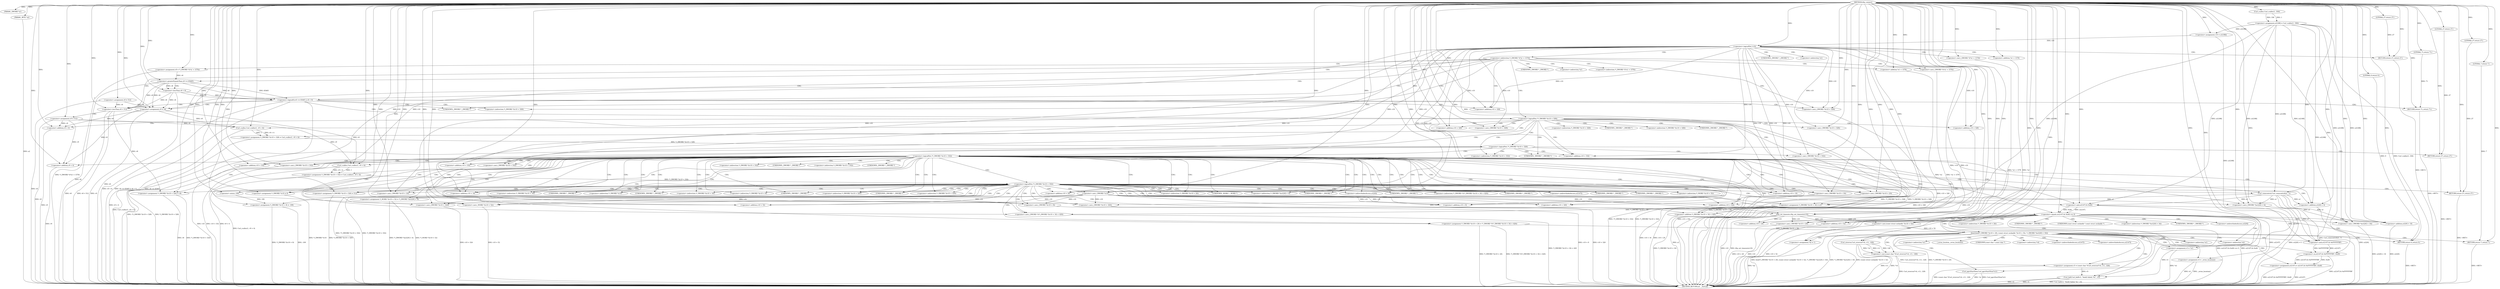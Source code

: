 digraph tftp_connect {  
"1000108" [label = "(METHOD,tftp_connect)" ]
"1000389" [label = "(METHOD_RETURN,int __fastcall)" ]
"1000109" [label = "(PARAM,_DWORD *a1)" ]
"1000110" [label = "(PARAM,_BYTE *a2)" ]
"1000119" [label = "(<operator>.assignment,v8 = 512)" ]
"1000122" [label = "(<operator>.assignment,a1[188] = Curl_ccalloc(1, 336))" ]
"1000126" [label = "(Curl_ccalloc,Curl_ccalloc(1, 336))" ]
"1000129" [label = "(<operator>.assignment,v10 = a1[188])" ]
"1000135" [label = "(<operator>.logicalNot,!v10)" ]
"1000137" [label = "(RETURN,return 27;,return 27;)" ]
"1000138" [label = "(LITERAL,27,return 27;)" ]
"1000141" [label = "(<operator>.cast,(_DWORD *)(*a1 + 1576))" ]
"1000143" [label = "(<operator>.addition,*a1 + 1576)" ]
"1000148" [label = "(<operator>.assignment,v8 = *(_DWORD *)(*a1 + 1576))" ]
"1000151" [label = "(<operator>.cast,(_DWORD *)(*a1 + 1576))" ]
"1000153" [label = "(<operator>.addition,*a1 + 1576)" ]
"1000158" [label = "(<operator>.logicalOr,v8 >= 65465 || v8 < 8)" ]
"1000159" [label = "(<operator>.greaterEqualsThan,v8 >= 65465)" ]
"1000162" [label = "(<operator>.lessThan,v8 < 8)" ]
"1000165" [label = "(RETURN,return 71;,return 71;)" ]
"1000166" [label = "(LITERAL,71,return 71;)" ]
"1000167" [label = "(<operator>.assignment,v9 = v8)" ]
"1000171" [label = "(<operator>.lessThan,v8 < 512)" ]
"1000174" [label = "(<operator>.assignment,v9 = 512)" ]
"1000178" [label = "(<operator>.logicalNot,!*(_DWORD *)(v10 + 328))" ]
"1000180" [label = "(<operator>.cast,(_DWORD *)(v10 + 328))" ]
"1000182" [label = "(<operator>.addition,v10 + 328)" ]
"1000186" [label = "(<operator>.assignment,*(_DWORD *)(v10 + 328) = Curl_ccalloc(1, v9 + 4))" ]
"1000188" [label = "(<operator>.cast,(_DWORD *)(v10 + 328))" ]
"1000190" [label = "(<operator>.addition,v10 + 328)" ]
"1000193" [label = "(Curl_ccalloc,Curl_ccalloc(1, v9 + 4))" ]
"1000195" [label = "(<operator>.addition,v9 + 4)" ]
"1000199" [label = "(<operator>.logicalNot,!*(_DWORD *)(v10 + 328))" ]
"1000201" [label = "(<operator>.cast,(_DWORD *)(v10 + 328))" ]
"1000203" [label = "(<operator>.addition,v10 + 328)" ]
"1000206" [label = "(RETURN,return 27;,return 27;)" ]
"1000207" [label = "(LITERAL,27,return 27;)" ]
"1000209" [label = "(<operator>.logicalNot,!*(_DWORD *)(v10 + 332))" ]
"1000211" [label = "(<operator>.cast,(_DWORD *)(v10 + 332))" ]
"1000213" [label = "(<operator>.addition,v10 + 332)" ]
"1000217" [label = "(<operator>.assignment,*(_DWORD *)(v10 + 332) = Curl_ccalloc(1, v9 + 4))" ]
"1000219" [label = "(<operator>.cast,(_DWORD *)(v10 + 332))" ]
"1000221" [label = "(<operator>.addition,v10 + 332)" ]
"1000224" [label = "(Curl_ccalloc,Curl_ccalloc(1, v9 + 4))" ]
"1000226" [label = "(<operator>.addition,v9 + 4)" ]
"1000230" [label = "(<operator>.logicalNot,!*(_DWORD *)(v10 + 332))" ]
"1000232" [label = "(<operator>.cast,(_DWORD *)(v10 + 332))" ]
"1000234" [label = "(<operator>.addition,v10 + 332)" ]
"1000237" [label = "(RETURN,return 27;,return 27;)" ]
"1000238" [label = "(LITERAL,27,return 27;)" ]
"1000239" [label = "(Curl_conncontrol,Curl_conncontrol(a1, 1))" ]
"1000242" [label = "(<operator>.assignment,*(_DWORD *)(v10 + 16) = a1)" ]
"1000244" [label = "(<operator>.cast,(_DWORD *)(v10 + 16))" ]
"1000246" [label = "(<operator>.addition,v10 + 16)" ]
"1000250" [label = "(<operator>.assignment,*(_DWORD *)(v10 + 20) = *(_DWORD *)(*(_DWORD *)(v10 + 16) + 420))" ]
"1000252" [label = "(<operator>.cast,(_DWORD *)(v10 + 20))" ]
"1000254" [label = "(<operator>.addition,v10 + 20)" ]
"1000258" [label = "(<operator>.cast,(_DWORD *)(*(_DWORD *)(v10 + 16) + 420))" ]
"1000260" [label = "(<operator>.addition,*(_DWORD *)(v10 + 16) + 420)" ]
"1000262" [label = "(<operator>.cast,(_DWORD *)(v10 + 16))" ]
"1000264" [label = "(<operator>.addition,v10 + 16)" ]
"1000268" [label = "(<operator>.assignment,*(_DWORD *)v10 = 0)" ]
"1000270" [label = "(<operator>.cast,(_DWORD *)v10)" ]
"1000274" [label = "(<operator>.assignment,*(_DWORD *)(v10 + 8) = -100)" ]
"1000276" [label = "(<operator>.cast,(_DWORD *)(v10 + 8))" ]
"1000278" [label = "(<operator>.addition,v10 + 8)" ]
"1000281" [label = "(<operator>.minus,-100)" ]
"1000283" [label = "(<operator>.assignment,*(_DWORD *)(v10 + 320) = 512)" ]
"1000285" [label = "(<operator>.cast,(_DWORD *)(v10 + 320))" ]
"1000287" [label = "(<operator>.addition,v10 + 320)" ]
"1000291" [label = "(<operator>.assignment,*(_DWORD *)(v10 + 324) = v8)" ]
"1000293" [label = "(<operator>.cast,(_DWORD *)(v10 + 324))" ]
"1000295" [label = "(<operator>.addition,v10 + 324)" ]
"1000299" [label = "(<operator>.assignment,*(_WORD *)(v10 + 52) = *(_DWORD *)(a1[20] + 4))" ]
"1000301" [label = "(<operator>.cast,(_WORD *)(v10 + 52))" ]
"1000303" [label = "(<operator>.addition,v10 + 52)" ]
"1000307" [label = "(<operator>.cast,(_DWORD *)(a1[20] + 4))" ]
"1000309" [label = "(<operator>.addition,a1[20] + 4)" ]
"1000314" [label = "(tftp_set_timeouts,tftp_set_timeouts(v10))" ]
"1000317" [label = "(<operator>.equals,(a1[147] & 0x40) == 0)" ]
"1000318" [label = "(<operator>.and,a1[147] & 0x40)" ]
"1000326" [label = "(bind,bind(*(_DWORD *)(v10 + 20), (const struct sockaddr *)(v10 + 52), *(_DWORD *)(a1[20] + 16)))" ]
"1000328" [label = "(<operator>.cast,(_DWORD *)(v10 + 20))" ]
"1000330" [label = "(<operator>.addition,v10 + 20)" ]
"1000333" [label = "(<operator>.cast,(const struct sockaddr *)(v10 + 52))" ]
"1000335" [label = "(<operator>.addition,v10 + 52)" ]
"1000339" [label = "(<operator>.cast,(_DWORD *)(a1[20] + 16))" ]
"1000341" [label = "(<operator>.addition,a1[20] + 16)" ]
"1000347" [label = "(<operator>.assignment,v3 = *a1)" ]
"1000351" [label = "(<operator>.assignment,v4 = _errno_location())" ]
"1000354" [label = "(<operator>.assignment,v5 = (const char *)Curl_strerror(*v4, v11, 128))" ]
"1000356" [label = "(<operator>.cast,(const char *)Curl_strerror(*v4, v11, 128))" ]
"1000358" [label = "(Curl_strerror,Curl_strerror(*v4, v11, 128))" ]
"1000363" [label = "(Curl_failf,Curl_failf(v3, \"bind() failed; %s\", v5))" ]
"1000367" [label = "(RETURN,return 7;,return 7;)" ]
"1000368" [label = "(LITERAL,7,return 7;)" ]
"1000369" [label = "(<operator>.assignment,a1[147] = a1[147] & 0xFFFFFFBF | 0x40)" ]
"1000373" [label = "(<operator>.or,a1[147] & 0xFFFFFFBF | 0x40)" ]
"1000374" [label = "(<operator>.and,a1[147] & 0xFFFFFFBF)" ]
"1000380" [label = "(Curl_pgrsStartNow,Curl_pgrsStartNow(*a1))" ]
"1000383" [label = "(<operator>.assignment,*a2 = 1)" ]
"1000387" [label = "(RETURN,return 0;,return 0;)" ]
"1000388" [label = "(LITERAL,0,return 0;)" ]
"1000140" [label = "(<operator>.indirection,*(_DWORD *)(*a1 + 1576))" ]
"1000142" [label = "(UNKNOWN,_DWORD *,_DWORD *)" ]
"1000144" [label = "(<operator>.indirection,*a1)" ]
"1000150" [label = "(<operator>.indirection,*(_DWORD *)(*a1 + 1576))" ]
"1000152" [label = "(UNKNOWN,_DWORD *,_DWORD *)" ]
"1000154" [label = "(<operator>.indirection,*a1)" ]
"1000179" [label = "(<operator>.indirection,*(_DWORD *)(v10 + 328))" ]
"1000181" [label = "(UNKNOWN,_DWORD *,_DWORD *)" ]
"1000187" [label = "(<operator>.indirection,*(_DWORD *)(v10 + 328))" ]
"1000189" [label = "(UNKNOWN,_DWORD *,_DWORD *)" ]
"1000200" [label = "(<operator>.indirection,*(_DWORD *)(v10 + 328))" ]
"1000202" [label = "(UNKNOWN,_DWORD *,_DWORD *)" ]
"1000210" [label = "(<operator>.indirection,*(_DWORD *)(v10 + 332))" ]
"1000212" [label = "(UNKNOWN,_DWORD *,_DWORD *)" ]
"1000218" [label = "(<operator>.indirection,*(_DWORD *)(v10 + 332))" ]
"1000220" [label = "(UNKNOWN,_DWORD *,_DWORD *)" ]
"1000231" [label = "(<operator>.indirection,*(_DWORD *)(v10 + 332))" ]
"1000233" [label = "(UNKNOWN,_DWORD *,_DWORD *)" ]
"1000243" [label = "(<operator>.indirection,*(_DWORD *)(v10 + 16))" ]
"1000245" [label = "(UNKNOWN,_DWORD *,_DWORD *)" ]
"1000251" [label = "(<operator>.indirection,*(_DWORD *)(v10 + 20))" ]
"1000253" [label = "(UNKNOWN,_DWORD *,_DWORD *)" ]
"1000257" [label = "(<operator>.indirection,*(_DWORD *)(*(_DWORD *)(v10 + 16) + 420))" ]
"1000259" [label = "(UNKNOWN,_DWORD *,_DWORD *)" ]
"1000261" [label = "(<operator>.indirection,*(_DWORD *)(v10 + 16))" ]
"1000263" [label = "(UNKNOWN,_DWORD *,_DWORD *)" ]
"1000269" [label = "(<operator>.indirection,*(_DWORD *)v10)" ]
"1000271" [label = "(UNKNOWN,_DWORD *,_DWORD *)" ]
"1000275" [label = "(<operator>.indirection,*(_DWORD *)(v10 + 8))" ]
"1000277" [label = "(UNKNOWN,_DWORD *,_DWORD *)" ]
"1000284" [label = "(<operator>.indirection,*(_DWORD *)(v10 + 320))" ]
"1000286" [label = "(UNKNOWN,_DWORD *,_DWORD *)" ]
"1000292" [label = "(<operator>.indirection,*(_DWORD *)(v10 + 324))" ]
"1000294" [label = "(UNKNOWN,_DWORD *,_DWORD *)" ]
"1000300" [label = "(<operator>.indirection,*(_WORD *)(v10 + 52))" ]
"1000302" [label = "(UNKNOWN,_WORD *,_WORD *)" ]
"1000306" [label = "(<operator>.indirection,*(_DWORD *)(a1[20] + 4))" ]
"1000308" [label = "(UNKNOWN,_DWORD *,_DWORD *)" ]
"1000310" [label = "(<operator>.indirectIndexAccess,a1[20])" ]
"1000319" [label = "(<operator>.indirectIndexAccess,a1[147])" ]
"1000327" [label = "(<operator>.indirection,*(_DWORD *)(v10 + 20))" ]
"1000329" [label = "(UNKNOWN,_DWORD *,_DWORD *)" ]
"1000334" [label = "(UNKNOWN,const struct sockaddr *,const struct sockaddr *)" ]
"1000338" [label = "(<operator>.indirection,*(_DWORD *)(a1[20] + 16))" ]
"1000340" [label = "(UNKNOWN,_DWORD *,_DWORD *)" ]
"1000342" [label = "(<operator>.indirectIndexAccess,a1[20])" ]
"1000349" [label = "(<operator>.indirection,*a1)" ]
"1000353" [label = "(_errno_location,_errno_location())" ]
"1000357" [label = "(UNKNOWN,const char *,const char *)" ]
"1000359" [label = "(<operator>.indirection,*v4)" ]
"1000370" [label = "(<operator>.indirectIndexAccess,a1[147])" ]
"1000375" [label = "(<operator>.indirectIndexAccess,a1[147])" ]
"1000381" [label = "(<operator>.indirection,*a1)" ]
"1000384" [label = "(<operator>.indirection,*a2)" ]
  "1000206" -> "1000389"  [ label = "DDG: <RET>"] 
  "1000158" -> "1000389"  [ label = "DDG: v8 >= 65465 || v8 < 8"] 
  "1000258" -> "1000389"  [ label = "DDG: *(_DWORD *)(v10 + 16) + 420"] 
  "1000326" -> "1000389"  [ label = "DDG: *(_DWORD *)(v10 + 20)"] 
  "1000143" -> "1000389"  [ label = "DDG: *a1"] 
  "1000135" -> "1000389"  [ label = "DDG: v10"] 
  "1000141" -> "1000389"  [ label = "DDG: *a1 + 1576"] 
  "1000341" -> "1000389"  [ label = "DDG: a1[20]"] 
  "1000373" -> "1000389"  [ label = "DDG: a1[147] & 0xFFFFFFBF"] 
  "1000199" -> "1000389"  [ label = "DDG: *(_DWORD *)(v10 + 328)"] 
  "1000293" -> "1000389"  [ label = "DDG: v10 + 324"] 
  "1000333" -> "1000389"  [ label = "DDG: v10 + 52"] 
  "1000199" -> "1000389"  [ label = "DDG: !*(_DWORD *)(v10 + 328)"] 
  "1000201" -> "1000389"  [ label = "DDG: v10 + 328"] 
  "1000119" -> "1000389"  [ label = "DDG: v8"] 
  "1000162" -> "1000389"  [ label = "DDG: v8"] 
  "1000351" -> "1000389"  [ label = "DDG: v4"] 
  "1000239" -> "1000389"  [ label = "DDG: Curl_conncontrol(a1, 1)"] 
  "1000328" -> "1000389"  [ label = "DDG: v10 + 20"] 
  "1000351" -> "1000389"  [ label = "DDG: _errno_location()"] 
  "1000318" -> "1000389"  [ label = "DDG: a1[147]"] 
  "1000268" -> "1000389"  [ label = "DDG: *(_DWORD *)v10"] 
  "1000211" -> "1000389"  [ label = "DDG: v10 + 332"] 
  "1000178" -> "1000389"  [ label = "DDG: !*(_DWORD *)(v10 + 328)"] 
  "1000230" -> "1000389"  [ label = "DDG: !*(_DWORD *)(v10 + 332)"] 
  "1000363" -> "1000389"  [ label = "DDG: v3"] 
  "1000380" -> "1000389"  [ label = "DDG: Curl_pgrsStartNow(*a1)"] 
  "1000232" -> "1000389"  [ label = "DDG: v10 + 332"] 
  "1000291" -> "1000389"  [ label = "DDG: v8"] 
  "1000354" -> "1000389"  [ label = "DDG: (const char *)Curl_strerror(*v4, v11, 128)"] 
  "1000383" -> "1000389"  [ label = "DDG: *a2"] 
  "1000369" -> "1000389"  [ label = "DDG: a1[147]"] 
  "1000224" -> "1000389"  [ label = "DDG: v9 + 4"] 
  "1000339" -> "1000389"  [ label = "DDG: a1[20] + 16"] 
  "1000110" -> "1000389"  [ label = "DDG: a2"] 
  "1000226" -> "1000389"  [ label = "DDG: v9"] 
  "1000151" -> "1000389"  [ label = "DDG: *a1 + 1576"] 
  "1000291" -> "1000389"  [ label = "DDG: *(_DWORD *)(v10 + 324)"] 
  "1000217" -> "1000389"  [ label = "DDG: Curl_ccalloc(1, v9 + 4)"] 
  "1000148" -> "1000389"  [ label = "DDG: *(_DWORD *)(*a1 + 1576)"] 
  "1000180" -> "1000389"  [ label = "DDG: v10 + 328"] 
  "1000309" -> "1000389"  [ label = "DDG: a1[20]"] 
  "1000203" -> "1000389"  [ label = "DDG: v10"] 
  "1000158" -> "1000389"  [ label = "DDG: v8 >= 65465"] 
  "1000358" -> "1000389"  [ label = "DDG: v11"] 
  "1000358" -> "1000389"  [ label = "DDG: *v4"] 
  "1000186" -> "1000389"  [ label = "DDG: Curl_ccalloc(1, v9 + 4)"] 
  "1000129" -> "1000389"  [ label = "DDG: a1[188]"] 
  "1000314" -> "1000389"  [ label = "DDG: tftp_set_timeouts(v10)"] 
  "1000274" -> "1000389"  [ label = "DDG: *(_DWORD *)(v10 + 8)"] 
  "1000242" -> "1000389"  [ label = "DDG: a1"] 
  "1000260" -> "1000389"  [ label = "DDG: *(_DWORD *)(v10 + 16)"] 
  "1000301" -> "1000389"  [ label = "DDG: v10 + 52"] 
  "1000363" -> "1000389"  [ label = "DDG: v5"] 
  "1000230" -> "1000389"  [ label = "DDG: *(_DWORD *)(v10 + 332)"] 
  "1000285" -> "1000389"  [ label = "DDG: v10 + 320"] 
  "1000317" -> "1000389"  [ label = "DDG: (a1[147] & 0x40) == 0"] 
  "1000347" -> "1000389"  [ label = "DDG: *a1"] 
  "1000209" -> "1000389"  [ label = "DDG: !*(_DWORD *)(v10 + 332)"] 
  "1000314" -> "1000389"  [ label = "DDG: v10"] 
  "1000250" -> "1000389"  [ label = "DDG: *(_DWORD *)(*(_DWORD *)(v10 + 16) + 420)"] 
  "1000171" -> "1000389"  [ label = "DDG: v8 < 512"] 
  "1000274" -> "1000389"  [ label = "DDG: -100"] 
  "1000135" -> "1000389"  [ label = "DDG: !v10"] 
  "1000122" -> "1000389"  [ label = "DDG: Curl_ccalloc(1, 336)"] 
  "1000299" -> "1000389"  [ label = "DDG: *(_DWORD *)(a1[20] + 4)"] 
  "1000335" -> "1000389"  [ label = "DDG: v10"] 
  "1000299" -> "1000389"  [ label = "DDG: *(_WORD *)(v10 + 52)"] 
  "1000178" -> "1000389"  [ label = "DDG: *(_DWORD *)(v10 + 328)"] 
  "1000195" -> "1000389"  [ label = "DDG: v9"] 
  "1000276" -> "1000389"  [ label = "DDG: v10 + 8"] 
  "1000363" -> "1000389"  [ label = "DDG: Curl_failf(v3, \"bind() failed; %s\", v5)"] 
  "1000262" -> "1000389"  [ label = "DDG: v10 + 16"] 
  "1000209" -> "1000389"  [ label = "DDG: *(_DWORD *)(v10 + 332)"] 
  "1000283" -> "1000389"  [ label = "DDG: *(_DWORD *)(v10 + 320)"] 
  "1000159" -> "1000389"  [ label = "DDG: v8"] 
  "1000252" -> "1000389"  [ label = "DDG: v10 + 20"] 
  "1000307" -> "1000389"  [ label = "DDG: a1[20] + 4"] 
  "1000193" -> "1000389"  [ label = "DDG: v9 + 4"] 
  "1000317" -> "1000389"  [ label = "DDG: a1[147] & 0x40"] 
  "1000326" -> "1000389"  [ label = "DDG: bind(*(_DWORD *)(v10 + 20), (const struct sockaddr *)(v10 + 52), *(_DWORD *)(a1[20] + 16))"] 
  "1000369" -> "1000389"  [ label = "DDG: a1[147] & 0xFFFFFFBF | 0x40"] 
  "1000171" -> "1000389"  [ label = "DDG: v8"] 
  "1000174" -> "1000389"  [ label = "DDG: v9"] 
  "1000153" -> "1000389"  [ label = "DDG: *a1"] 
  "1000380" -> "1000389"  [ label = "DDG: *a1"] 
  "1000326" -> "1000389"  [ label = "DDG: *(_DWORD *)(a1[20] + 16)"] 
  "1000356" -> "1000389"  [ label = "DDG: Curl_strerror(*v4, v11, 128)"] 
  "1000167" -> "1000389"  [ label = "DDG: v9"] 
  "1000158" -> "1000389"  [ label = "DDG: v8 < 8"] 
  "1000234" -> "1000389"  [ label = "DDG: v10"] 
  "1000250" -> "1000389"  [ label = "DDG: *(_DWORD *)(v10 + 20)"] 
  "1000326" -> "1000389"  [ label = "DDG: (const struct sockaddr *)(v10 + 52)"] 
  "1000367" -> "1000389"  [ label = "DDG: <RET>"] 
  "1000137" -> "1000389"  [ label = "DDG: <RET>"] 
  "1000165" -> "1000389"  [ label = "DDG: <RET>"] 
  "1000237" -> "1000389"  [ label = "DDG: <RET>"] 
  "1000387" -> "1000389"  [ label = "DDG: <RET>"] 
  "1000108" -> "1000109"  [ label = "DDG: "] 
  "1000108" -> "1000110"  [ label = "DDG: "] 
  "1000108" -> "1000119"  [ label = "DDG: "] 
  "1000126" -> "1000122"  [ label = "DDG: 1"] 
  "1000126" -> "1000122"  [ label = "DDG: 336"] 
  "1000108" -> "1000126"  [ label = "DDG: "] 
  "1000122" -> "1000129"  [ label = "DDG: a1[188]"] 
  "1000108" -> "1000129"  [ label = "DDG: "] 
  "1000129" -> "1000135"  [ label = "DDG: v10"] 
  "1000108" -> "1000135"  [ label = "DDG: "] 
  "1000138" -> "1000137"  [ label = "DDG: 27"] 
  "1000108" -> "1000137"  [ label = "DDG: "] 
  "1000108" -> "1000138"  [ label = "DDG: "] 
  "1000108" -> "1000141"  [ label = "DDG: "] 
  "1000108" -> "1000143"  [ label = "DDG: "] 
  "1000108" -> "1000148"  [ label = "DDG: "] 
  "1000108" -> "1000151"  [ label = "DDG: "] 
  "1000108" -> "1000153"  [ label = "DDG: "] 
  "1000159" -> "1000158"  [ label = "DDG: v8"] 
  "1000159" -> "1000158"  [ label = "DDG: 65465"] 
  "1000148" -> "1000159"  [ label = "DDG: v8"] 
  "1000108" -> "1000159"  [ label = "DDG: "] 
  "1000162" -> "1000158"  [ label = "DDG: v8"] 
  "1000162" -> "1000158"  [ label = "DDG: 8"] 
  "1000159" -> "1000162"  [ label = "DDG: v8"] 
  "1000108" -> "1000162"  [ label = "DDG: "] 
  "1000166" -> "1000165"  [ label = "DDG: 71"] 
  "1000108" -> "1000165"  [ label = "DDG: "] 
  "1000108" -> "1000166"  [ label = "DDG: "] 
  "1000159" -> "1000167"  [ label = "DDG: v8"] 
  "1000162" -> "1000167"  [ label = "DDG: v8"] 
  "1000119" -> "1000167"  [ label = "DDG: v8"] 
  "1000108" -> "1000167"  [ label = "DDG: "] 
  "1000108" -> "1000171"  [ label = "DDG: "] 
  "1000159" -> "1000171"  [ label = "DDG: v8"] 
  "1000162" -> "1000171"  [ label = "DDG: v8"] 
  "1000119" -> "1000171"  [ label = "DDG: v8"] 
  "1000108" -> "1000174"  [ label = "DDG: "] 
  "1000135" -> "1000180"  [ label = "DDG: v10"] 
  "1000108" -> "1000180"  [ label = "DDG: "] 
  "1000135" -> "1000182"  [ label = "DDG: v10"] 
  "1000108" -> "1000182"  [ label = "DDG: "] 
  "1000193" -> "1000186"  [ label = "DDG: 1"] 
  "1000193" -> "1000186"  [ label = "DDG: v9 + 4"] 
  "1000108" -> "1000188"  [ label = "DDG: "] 
  "1000135" -> "1000188"  [ label = "DDG: v10"] 
  "1000108" -> "1000190"  [ label = "DDG: "] 
  "1000135" -> "1000190"  [ label = "DDG: v10"] 
  "1000108" -> "1000193"  [ label = "DDG: "] 
  "1000174" -> "1000193"  [ label = "DDG: v9"] 
  "1000167" -> "1000193"  [ label = "DDG: v9"] 
  "1000174" -> "1000195"  [ label = "DDG: v9"] 
  "1000167" -> "1000195"  [ label = "DDG: v9"] 
  "1000108" -> "1000195"  [ label = "DDG: "] 
  "1000186" -> "1000199"  [ label = "DDG: *(_DWORD *)(v10 + 328)"] 
  "1000108" -> "1000201"  [ label = "DDG: "] 
  "1000135" -> "1000201"  [ label = "DDG: v10"] 
  "1000108" -> "1000203"  [ label = "DDG: "] 
  "1000135" -> "1000203"  [ label = "DDG: v10"] 
  "1000207" -> "1000206"  [ label = "DDG: 27"] 
  "1000108" -> "1000206"  [ label = "DDG: "] 
  "1000108" -> "1000207"  [ label = "DDG: "] 
  "1000108" -> "1000211"  [ label = "DDG: "] 
  "1000135" -> "1000211"  [ label = "DDG: v10"] 
  "1000108" -> "1000213"  [ label = "DDG: "] 
  "1000135" -> "1000213"  [ label = "DDG: v10"] 
  "1000224" -> "1000217"  [ label = "DDG: 1"] 
  "1000224" -> "1000217"  [ label = "DDG: v9 + 4"] 
  "1000108" -> "1000219"  [ label = "DDG: "] 
  "1000135" -> "1000219"  [ label = "DDG: v10"] 
  "1000108" -> "1000221"  [ label = "DDG: "] 
  "1000135" -> "1000221"  [ label = "DDG: v10"] 
  "1000108" -> "1000224"  [ label = "DDG: "] 
  "1000174" -> "1000224"  [ label = "DDG: v9"] 
  "1000167" -> "1000224"  [ label = "DDG: v9"] 
  "1000174" -> "1000226"  [ label = "DDG: v9"] 
  "1000167" -> "1000226"  [ label = "DDG: v9"] 
  "1000108" -> "1000226"  [ label = "DDG: "] 
  "1000217" -> "1000230"  [ label = "DDG: *(_DWORD *)(v10 + 332)"] 
  "1000108" -> "1000232"  [ label = "DDG: "] 
  "1000135" -> "1000232"  [ label = "DDG: v10"] 
  "1000108" -> "1000234"  [ label = "DDG: "] 
  "1000135" -> "1000234"  [ label = "DDG: v10"] 
  "1000238" -> "1000237"  [ label = "DDG: 27"] 
  "1000108" -> "1000237"  [ label = "DDG: "] 
  "1000108" -> "1000238"  [ label = "DDG: "] 
  "1000108" -> "1000239"  [ label = "DDG: "] 
  "1000122" -> "1000239"  [ label = "DDG: a1[188]"] 
  "1000239" -> "1000242"  [ label = "DDG: a1"] 
  "1000108" -> "1000242"  [ label = "DDG: "] 
  "1000122" -> "1000242"  [ label = "DDG: a1[188]"] 
  "1000108" -> "1000244"  [ label = "DDG: "] 
  "1000135" -> "1000244"  [ label = "DDG: v10"] 
  "1000108" -> "1000246"  [ label = "DDG: "] 
  "1000135" -> "1000246"  [ label = "DDG: v10"] 
  "1000108" -> "1000252"  [ label = "DDG: "] 
  "1000135" -> "1000252"  [ label = "DDG: v10"] 
  "1000108" -> "1000254"  [ label = "DDG: "] 
  "1000135" -> "1000254"  [ label = "DDG: v10"] 
  "1000242" -> "1000258"  [ label = "DDG: *(_DWORD *)(v10 + 16)"] 
  "1000108" -> "1000258"  [ label = "DDG: "] 
  "1000242" -> "1000260"  [ label = "DDG: *(_DWORD *)(v10 + 16)"] 
  "1000108" -> "1000262"  [ label = "DDG: "] 
  "1000135" -> "1000262"  [ label = "DDG: v10"] 
  "1000108" -> "1000264"  [ label = "DDG: "] 
  "1000135" -> "1000264"  [ label = "DDG: v10"] 
  "1000108" -> "1000260"  [ label = "DDG: "] 
  "1000108" -> "1000268"  [ label = "DDG: "] 
  "1000108" -> "1000270"  [ label = "DDG: "] 
  "1000135" -> "1000270"  [ label = "DDG: v10"] 
  "1000281" -> "1000274"  [ label = "DDG: 100"] 
  "1000270" -> "1000276"  [ label = "DDG: v10"] 
  "1000108" -> "1000276"  [ label = "DDG: "] 
  "1000270" -> "1000278"  [ label = "DDG: v10"] 
  "1000108" -> "1000278"  [ label = "DDG: "] 
  "1000108" -> "1000281"  [ label = "DDG: "] 
  "1000108" -> "1000283"  [ label = "DDG: "] 
  "1000108" -> "1000285"  [ label = "DDG: "] 
  "1000270" -> "1000285"  [ label = "DDG: v10"] 
  "1000108" -> "1000287"  [ label = "DDG: "] 
  "1000270" -> "1000287"  [ label = "DDG: v10"] 
  "1000171" -> "1000291"  [ label = "DDG: v8"] 
  "1000108" -> "1000291"  [ label = "DDG: "] 
  "1000108" -> "1000293"  [ label = "DDG: "] 
  "1000270" -> "1000293"  [ label = "DDG: v10"] 
  "1000108" -> "1000295"  [ label = "DDG: "] 
  "1000270" -> "1000295"  [ label = "DDG: v10"] 
  "1000108" -> "1000301"  [ label = "DDG: "] 
  "1000270" -> "1000301"  [ label = "DDG: v10"] 
  "1000108" -> "1000303"  [ label = "DDG: "] 
  "1000270" -> "1000303"  [ label = "DDG: v10"] 
  "1000239" -> "1000307"  [ label = "DDG: a1"] 
  "1000108" -> "1000307"  [ label = "DDG: "] 
  "1000122" -> "1000307"  [ label = "DDG: a1[188]"] 
  "1000239" -> "1000309"  [ label = "DDG: a1"] 
  "1000108" -> "1000309"  [ label = "DDG: "] 
  "1000122" -> "1000309"  [ label = "DDG: a1[188]"] 
  "1000108" -> "1000314"  [ label = "DDG: "] 
  "1000270" -> "1000314"  [ label = "DDG: v10"] 
  "1000318" -> "1000317"  [ label = "DDG: a1[147]"] 
  "1000318" -> "1000317"  [ label = "DDG: 0x40"] 
  "1000239" -> "1000318"  [ label = "DDG: a1"] 
  "1000108" -> "1000318"  [ label = "DDG: "] 
  "1000122" -> "1000318"  [ label = "DDG: a1[188]"] 
  "1000108" -> "1000317"  [ label = "DDG: "] 
  "1000250" -> "1000326"  [ label = "DDG: *(_DWORD *)(v10 + 20)"] 
  "1000314" -> "1000328"  [ label = "DDG: v10"] 
  "1000108" -> "1000328"  [ label = "DDG: "] 
  "1000314" -> "1000330"  [ label = "DDG: v10"] 
  "1000108" -> "1000330"  [ label = "DDG: "] 
  "1000333" -> "1000326"  [ label = "DDG: v10 + 52"] 
  "1000108" -> "1000333"  [ label = "DDG: "] 
  "1000314" -> "1000333"  [ label = "DDG: v10"] 
  "1000108" -> "1000335"  [ label = "DDG: "] 
  "1000314" -> "1000335"  [ label = "DDG: v10"] 
  "1000239" -> "1000339"  [ label = "DDG: a1"] 
  "1000108" -> "1000339"  [ label = "DDG: "] 
  "1000122" -> "1000339"  [ label = "DDG: a1[188]"] 
  "1000239" -> "1000341"  [ label = "DDG: a1"] 
  "1000108" -> "1000341"  [ label = "DDG: "] 
  "1000122" -> "1000341"  [ label = "DDG: a1[188]"] 
  "1000108" -> "1000347"  [ label = "DDG: "] 
  "1000108" -> "1000351"  [ label = "DDG: "] 
  "1000356" -> "1000354"  [ label = "DDG: Curl_strerror(*v4, v11, 128)"] 
  "1000108" -> "1000354"  [ label = "DDG: "] 
  "1000358" -> "1000356"  [ label = "DDG: *v4"] 
  "1000358" -> "1000356"  [ label = "DDG: v11"] 
  "1000358" -> "1000356"  [ label = "DDG: 128"] 
  "1000108" -> "1000358"  [ label = "DDG: "] 
  "1000347" -> "1000363"  [ label = "DDG: v3"] 
  "1000108" -> "1000363"  [ label = "DDG: "] 
  "1000354" -> "1000363"  [ label = "DDG: v5"] 
  "1000368" -> "1000367"  [ label = "DDG: 7"] 
  "1000108" -> "1000367"  [ label = "DDG: "] 
  "1000108" -> "1000368"  [ label = "DDG: "] 
  "1000373" -> "1000369"  [ label = "DDG: a1[147] & 0xFFFFFFBF"] 
  "1000373" -> "1000369"  [ label = "DDG: 0x40"] 
  "1000374" -> "1000373"  [ label = "DDG: a1[147]"] 
  "1000374" -> "1000373"  [ label = "DDG: 0xFFFFFFBF"] 
  "1000318" -> "1000374"  [ label = "DDG: a1[147]"] 
  "1000239" -> "1000374"  [ label = "DDG: a1"] 
  "1000108" -> "1000374"  [ label = "DDG: "] 
  "1000122" -> "1000374"  [ label = "DDG: a1[188]"] 
  "1000108" -> "1000373"  [ label = "DDG: "] 
  "1000108" -> "1000383"  [ label = "DDG: "] 
  "1000388" -> "1000387"  [ label = "DDG: 0"] 
  "1000108" -> "1000387"  [ label = "DDG: "] 
  "1000108" -> "1000388"  [ label = "DDG: "] 
  "1000135" -> "1000144"  [ label = "CDG: "] 
  "1000135" -> "1000143"  [ label = "CDG: "] 
  "1000135" -> "1000142"  [ label = "CDG: "] 
  "1000135" -> "1000141"  [ label = "CDG: "] 
  "1000135" -> "1000140"  [ label = "CDG: "] 
  "1000135" -> "1000137"  [ label = "CDG: "] 
  "1000140" -> "1000159"  [ label = "CDG: "] 
  "1000140" -> "1000158"  [ label = "CDG: "] 
  "1000140" -> "1000154"  [ label = "CDG: "] 
  "1000140" -> "1000153"  [ label = "CDG: "] 
  "1000140" -> "1000152"  [ label = "CDG: "] 
  "1000140" -> "1000151"  [ label = "CDG: "] 
  "1000140" -> "1000150"  [ label = "CDG: "] 
  "1000140" -> "1000148"  [ label = "CDG: "] 
  "1000140" -> "1000171"  [ label = "CDG: "] 
  "1000140" -> "1000167"  [ label = "CDG: "] 
  "1000140" -> "1000182"  [ label = "CDG: "] 
  "1000140" -> "1000181"  [ label = "CDG: "] 
  "1000140" -> "1000180"  [ label = "CDG: "] 
  "1000140" -> "1000179"  [ label = "CDG: "] 
  "1000140" -> "1000178"  [ label = "CDG: "] 
  "1000158" -> "1000171"  [ label = "CDG: "] 
  "1000158" -> "1000167"  [ label = "CDG: "] 
  "1000158" -> "1000165"  [ label = "CDG: "] 
  "1000158" -> "1000182"  [ label = "CDG: "] 
  "1000158" -> "1000181"  [ label = "CDG: "] 
  "1000158" -> "1000180"  [ label = "CDG: "] 
  "1000158" -> "1000179"  [ label = "CDG: "] 
  "1000158" -> "1000178"  [ label = "CDG: "] 
  "1000159" -> "1000162"  [ label = "CDG: "] 
  "1000171" -> "1000174"  [ label = "CDG: "] 
  "1000178" -> "1000190"  [ label = "CDG: "] 
  "1000178" -> "1000189"  [ label = "CDG: "] 
  "1000178" -> "1000188"  [ label = "CDG: "] 
  "1000178" -> "1000187"  [ label = "CDG: "] 
  "1000178" -> "1000186"  [ label = "CDG: "] 
  "1000178" -> "1000203"  [ label = "CDG: "] 
  "1000178" -> "1000202"  [ label = "CDG: "] 
  "1000178" -> "1000201"  [ label = "CDG: "] 
  "1000178" -> "1000200"  [ label = "CDG: "] 
  "1000178" -> "1000199"  [ label = "CDG: "] 
  "1000178" -> "1000195"  [ label = "CDG: "] 
  "1000178" -> "1000193"  [ label = "CDG: "] 
  "1000178" -> "1000213"  [ label = "CDG: "] 
  "1000178" -> "1000212"  [ label = "CDG: "] 
  "1000178" -> "1000211"  [ label = "CDG: "] 
  "1000178" -> "1000210"  [ label = "CDG: "] 
  "1000178" -> "1000209"  [ label = "CDG: "] 
  "1000199" -> "1000206"  [ label = "CDG: "] 
  "1000199" -> "1000213"  [ label = "CDG: "] 
  "1000199" -> "1000212"  [ label = "CDG: "] 
  "1000199" -> "1000211"  [ label = "CDG: "] 
  "1000199" -> "1000210"  [ label = "CDG: "] 
  "1000199" -> "1000209"  [ label = "CDG: "] 
  "1000209" -> "1000224"  [ label = "CDG: "] 
  "1000209" -> "1000221"  [ label = "CDG: "] 
  "1000209" -> "1000220"  [ label = "CDG: "] 
  "1000209" -> "1000219"  [ label = "CDG: "] 
  "1000209" -> "1000218"  [ label = "CDG: "] 
  "1000209" -> "1000217"  [ label = "CDG: "] 
  "1000209" -> "1000239"  [ label = "CDG: "] 
  "1000209" -> "1000234"  [ label = "CDG: "] 
  "1000209" -> "1000233"  [ label = "CDG: "] 
  "1000209" -> "1000232"  [ label = "CDG: "] 
  "1000209" -> "1000231"  [ label = "CDG: "] 
  "1000209" -> "1000230"  [ label = "CDG: "] 
  "1000209" -> "1000226"  [ label = "CDG: "] 
  "1000209" -> "1000254"  [ label = "CDG: "] 
  "1000209" -> "1000253"  [ label = "CDG: "] 
  "1000209" -> "1000252"  [ label = "CDG: "] 
  "1000209" -> "1000251"  [ label = "CDG: "] 
  "1000209" -> "1000250"  [ label = "CDG: "] 
  "1000209" -> "1000246"  [ label = "CDG: "] 
  "1000209" -> "1000245"  [ label = "CDG: "] 
  "1000209" -> "1000244"  [ label = "CDG: "] 
  "1000209" -> "1000243"  [ label = "CDG: "] 
  "1000209" -> "1000242"  [ label = "CDG: "] 
  "1000209" -> "1000271"  [ label = "CDG: "] 
  "1000209" -> "1000270"  [ label = "CDG: "] 
  "1000209" -> "1000269"  [ label = "CDG: "] 
  "1000209" -> "1000268"  [ label = "CDG: "] 
  "1000209" -> "1000264"  [ label = "CDG: "] 
  "1000209" -> "1000263"  [ label = "CDG: "] 
  "1000209" -> "1000262"  [ label = "CDG: "] 
  "1000209" -> "1000261"  [ label = "CDG: "] 
  "1000209" -> "1000260"  [ label = "CDG: "] 
  "1000209" -> "1000259"  [ label = "CDG: "] 
  "1000209" -> "1000258"  [ label = "CDG: "] 
  "1000209" -> "1000257"  [ label = "CDG: "] 
  "1000209" -> "1000287"  [ label = "CDG: "] 
  "1000209" -> "1000286"  [ label = "CDG: "] 
  "1000209" -> "1000285"  [ label = "CDG: "] 
  "1000209" -> "1000284"  [ label = "CDG: "] 
  "1000209" -> "1000283"  [ label = "CDG: "] 
  "1000209" -> "1000281"  [ label = "CDG: "] 
  "1000209" -> "1000278"  [ label = "CDG: "] 
  "1000209" -> "1000277"  [ label = "CDG: "] 
  "1000209" -> "1000276"  [ label = "CDG: "] 
  "1000209" -> "1000275"  [ label = "CDG: "] 
  "1000209" -> "1000274"  [ label = "CDG: "] 
  "1000209" -> "1000303"  [ label = "CDG: "] 
  "1000209" -> "1000302"  [ label = "CDG: "] 
  "1000209" -> "1000301"  [ label = "CDG: "] 
  "1000209" -> "1000300"  [ label = "CDG: "] 
  "1000209" -> "1000299"  [ label = "CDG: "] 
  "1000209" -> "1000295"  [ label = "CDG: "] 
  "1000209" -> "1000294"  [ label = "CDG: "] 
  "1000209" -> "1000293"  [ label = "CDG: "] 
  "1000209" -> "1000292"  [ label = "CDG: "] 
  "1000209" -> "1000291"  [ label = "CDG: "] 
  "1000209" -> "1000319"  [ label = "CDG: "] 
  "1000209" -> "1000318"  [ label = "CDG: "] 
  "1000209" -> "1000317"  [ label = "CDG: "] 
  "1000209" -> "1000314"  [ label = "CDG: "] 
  "1000209" -> "1000310"  [ label = "CDG: "] 
  "1000209" -> "1000309"  [ label = "CDG: "] 
  "1000209" -> "1000308"  [ label = "CDG: "] 
  "1000209" -> "1000307"  [ label = "CDG: "] 
  "1000209" -> "1000306"  [ label = "CDG: "] 
  "1000230" -> "1000239"  [ label = "CDG: "] 
  "1000230" -> "1000237"  [ label = "CDG: "] 
  "1000230" -> "1000254"  [ label = "CDG: "] 
  "1000230" -> "1000253"  [ label = "CDG: "] 
  "1000230" -> "1000252"  [ label = "CDG: "] 
  "1000230" -> "1000251"  [ label = "CDG: "] 
  "1000230" -> "1000250"  [ label = "CDG: "] 
  "1000230" -> "1000246"  [ label = "CDG: "] 
  "1000230" -> "1000245"  [ label = "CDG: "] 
  "1000230" -> "1000244"  [ label = "CDG: "] 
  "1000230" -> "1000243"  [ label = "CDG: "] 
  "1000230" -> "1000242"  [ label = "CDG: "] 
  "1000230" -> "1000271"  [ label = "CDG: "] 
  "1000230" -> "1000270"  [ label = "CDG: "] 
  "1000230" -> "1000269"  [ label = "CDG: "] 
  "1000230" -> "1000268"  [ label = "CDG: "] 
  "1000230" -> "1000264"  [ label = "CDG: "] 
  "1000230" -> "1000263"  [ label = "CDG: "] 
  "1000230" -> "1000262"  [ label = "CDG: "] 
  "1000230" -> "1000261"  [ label = "CDG: "] 
  "1000230" -> "1000260"  [ label = "CDG: "] 
  "1000230" -> "1000259"  [ label = "CDG: "] 
  "1000230" -> "1000258"  [ label = "CDG: "] 
  "1000230" -> "1000257"  [ label = "CDG: "] 
  "1000230" -> "1000287"  [ label = "CDG: "] 
  "1000230" -> "1000286"  [ label = "CDG: "] 
  "1000230" -> "1000285"  [ label = "CDG: "] 
  "1000230" -> "1000284"  [ label = "CDG: "] 
  "1000230" -> "1000283"  [ label = "CDG: "] 
  "1000230" -> "1000281"  [ label = "CDG: "] 
  "1000230" -> "1000278"  [ label = "CDG: "] 
  "1000230" -> "1000277"  [ label = "CDG: "] 
  "1000230" -> "1000276"  [ label = "CDG: "] 
  "1000230" -> "1000275"  [ label = "CDG: "] 
  "1000230" -> "1000274"  [ label = "CDG: "] 
  "1000230" -> "1000303"  [ label = "CDG: "] 
  "1000230" -> "1000302"  [ label = "CDG: "] 
  "1000230" -> "1000301"  [ label = "CDG: "] 
  "1000230" -> "1000300"  [ label = "CDG: "] 
  "1000230" -> "1000299"  [ label = "CDG: "] 
  "1000230" -> "1000295"  [ label = "CDG: "] 
  "1000230" -> "1000294"  [ label = "CDG: "] 
  "1000230" -> "1000293"  [ label = "CDG: "] 
  "1000230" -> "1000292"  [ label = "CDG: "] 
  "1000230" -> "1000291"  [ label = "CDG: "] 
  "1000230" -> "1000319"  [ label = "CDG: "] 
  "1000230" -> "1000318"  [ label = "CDG: "] 
  "1000230" -> "1000317"  [ label = "CDG: "] 
  "1000230" -> "1000314"  [ label = "CDG: "] 
  "1000230" -> "1000310"  [ label = "CDG: "] 
  "1000230" -> "1000309"  [ label = "CDG: "] 
  "1000230" -> "1000308"  [ label = "CDG: "] 
  "1000230" -> "1000307"  [ label = "CDG: "] 
  "1000230" -> "1000306"  [ label = "CDG: "] 
  "1000317" -> "1000335"  [ label = "CDG: "] 
  "1000317" -> "1000334"  [ label = "CDG: "] 
  "1000317" -> "1000333"  [ label = "CDG: "] 
  "1000317" -> "1000330"  [ label = "CDG: "] 
  "1000317" -> "1000329"  [ label = "CDG: "] 
  "1000317" -> "1000328"  [ label = "CDG: "] 
  "1000317" -> "1000327"  [ label = "CDG: "] 
  "1000317" -> "1000326"  [ label = "CDG: "] 
  "1000317" -> "1000342"  [ label = "CDG: "] 
  "1000317" -> "1000341"  [ label = "CDG: "] 
  "1000317" -> "1000340"  [ label = "CDG: "] 
  "1000317" -> "1000339"  [ label = "CDG: "] 
  "1000317" -> "1000338"  [ label = "CDG: "] 
  "1000317" -> "1000384"  [ label = "CDG: "] 
  "1000317" -> "1000383"  [ label = "CDG: "] 
  "1000317" -> "1000381"  [ label = "CDG: "] 
  "1000317" -> "1000380"  [ label = "CDG: "] 
  "1000317" -> "1000387"  [ label = "CDG: "] 
  "1000326" -> "1000351"  [ label = "CDG: "] 
  "1000326" -> "1000349"  [ label = "CDG: "] 
  "1000326" -> "1000347"  [ label = "CDG: "] 
  "1000326" -> "1000367"  [ label = "CDG: "] 
  "1000326" -> "1000363"  [ label = "CDG: "] 
  "1000326" -> "1000359"  [ label = "CDG: "] 
  "1000326" -> "1000358"  [ label = "CDG: "] 
  "1000326" -> "1000357"  [ label = "CDG: "] 
  "1000326" -> "1000356"  [ label = "CDG: "] 
  "1000326" -> "1000354"  [ label = "CDG: "] 
  "1000326" -> "1000353"  [ label = "CDG: "] 
  "1000326" -> "1000384"  [ label = "CDG: "] 
  "1000326" -> "1000383"  [ label = "CDG: "] 
  "1000326" -> "1000381"  [ label = "CDG: "] 
  "1000326" -> "1000380"  [ label = "CDG: "] 
  "1000326" -> "1000375"  [ label = "CDG: "] 
  "1000326" -> "1000374"  [ label = "CDG: "] 
  "1000326" -> "1000373"  [ label = "CDG: "] 
  "1000326" -> "1000370"  [ label = "CDG: "] 
  "1000326" -> "1000369"  [ label = "CDG: "] 
  "1000326" -> "1000387"  [ label = "CDG: "] 
}
